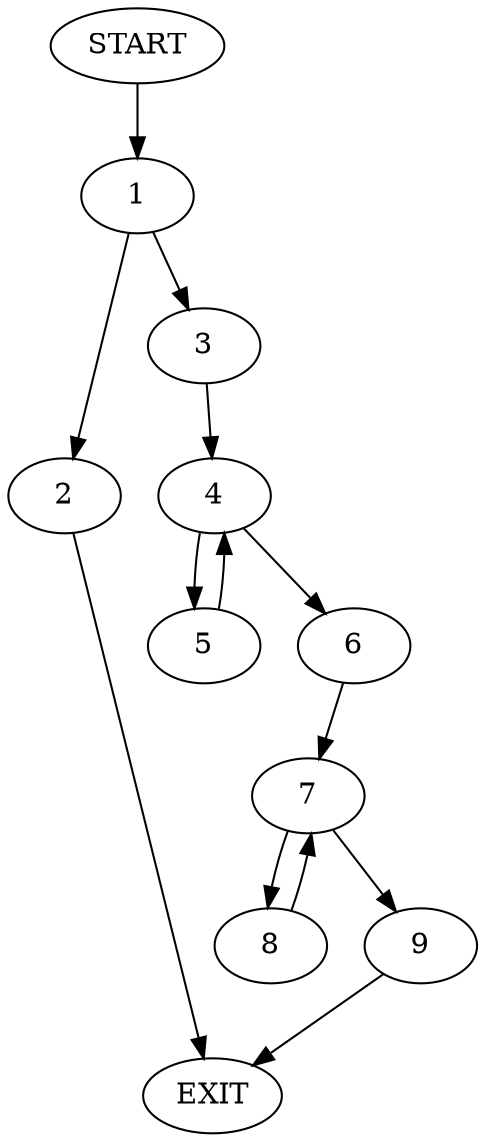 digraph {
0 [label="START"]
10 [label="EXIT"]
0 -> 1
1 -> 2
1 -> 3
3 -> 4
2 -> 10
4 -> 5
4 -> 6
5 -> 4
6 -> 7
7 -> 8
7 -> 9
9 -> 10
8 -> 7
}
